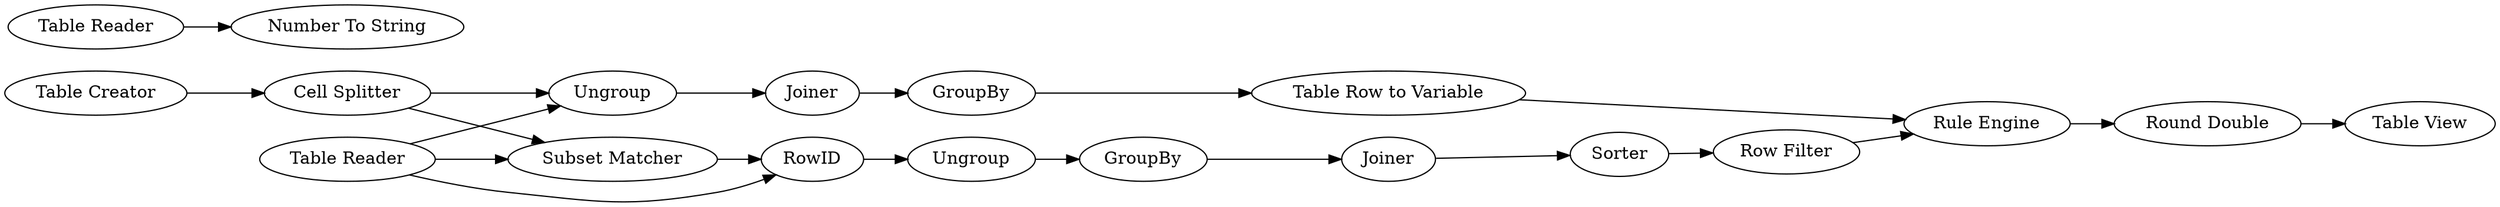 digraph {
	"-7927214234270708941_127" [label="Table Row to Variable"]
	"-4757822459334228027_126" [label="Rule Engine"]
	"1631798114819097678_125" [label="Table Reader"]
	"-4757822459334228027_129" [label="Round Double"]
	"-5144495312973954984_134" [label="Cell Splitter"]
	"-7927214234270708941_122" [label=GroupBy]
	"-7927214234270708941_128" [label=Joiner]
	"-7927214234270708941_123" [label=Ungroup]
	"-4905005027823024256_119" [label=RowID]
	"-4905005027823024256_70" [label="Row Filter"]
	"-5144495312973954984_115" [label="Table Creator"]
	"-4905005027823024256_121" [label=Sorter]
	"1631798114819097678_126" [label="Table Reader"]
	"1631798114819097678_122" [label="Number To String"]
	"-5144495312973954984_114" [label="Subset Matcher"]
	"-4905005027823024256_120" [label=GroupBy]
	"-4905005027823024256_118" [label=Ungroup]
	"-4905005027823024256_122" [label=Joiner]
	"-5144495312973954984_135" [label="Table View"]
	"-7927214234270708941_122" -> "-7927214234270708941_127"
	"-7927214234270708941_127" -> "-4757822459334228027_126"
	"-4905005027823024256_121" -> "-4905005027823024256_70"
	"1631798114819097678_125" -> "-7927214234270708941_123"
	"-4905005027823024256_119" -> "-4905005027823024256_118"
	"-5144495312973954984_114" -> "-4905005027823024256_119"
	"-5144495312973954984_134" -> "-7927214234270708941_123"
	"-4905005027823024256_118" -> "-4905005027823024256_120"
	"-4905005027823024256_120" -> "-4905005027823024256_122"
	"1631798114819097678_125" -> "-4905005027823024256_119"
	"-4905005027823024256_70" -> "-4757822459334228027_126"
	"1631798114819097678_126" -> "1631798114819097678_122"
	"1631798114819097678_125" -> "-5144495312973954984_114"
	"-4757822459334228027_129" -> "-5144495312973954984_135"
	"-5144495312973954984_134" -> "-5144495312973954984_114"
	"-7927214234270708941_128" -> "-7927214234270708941_122"
	"-4905005027823024256_122" -> "-4905005027823024256_121"
	"-5144495312973954984_115" -> "-5144495312973954984_134"
	"-7927214234270708941_123" -> "-7927214234270708941_128"
	"-4757822459334228027_126" -> "-4757822459334228027_129"
	rankdir=LR
}

